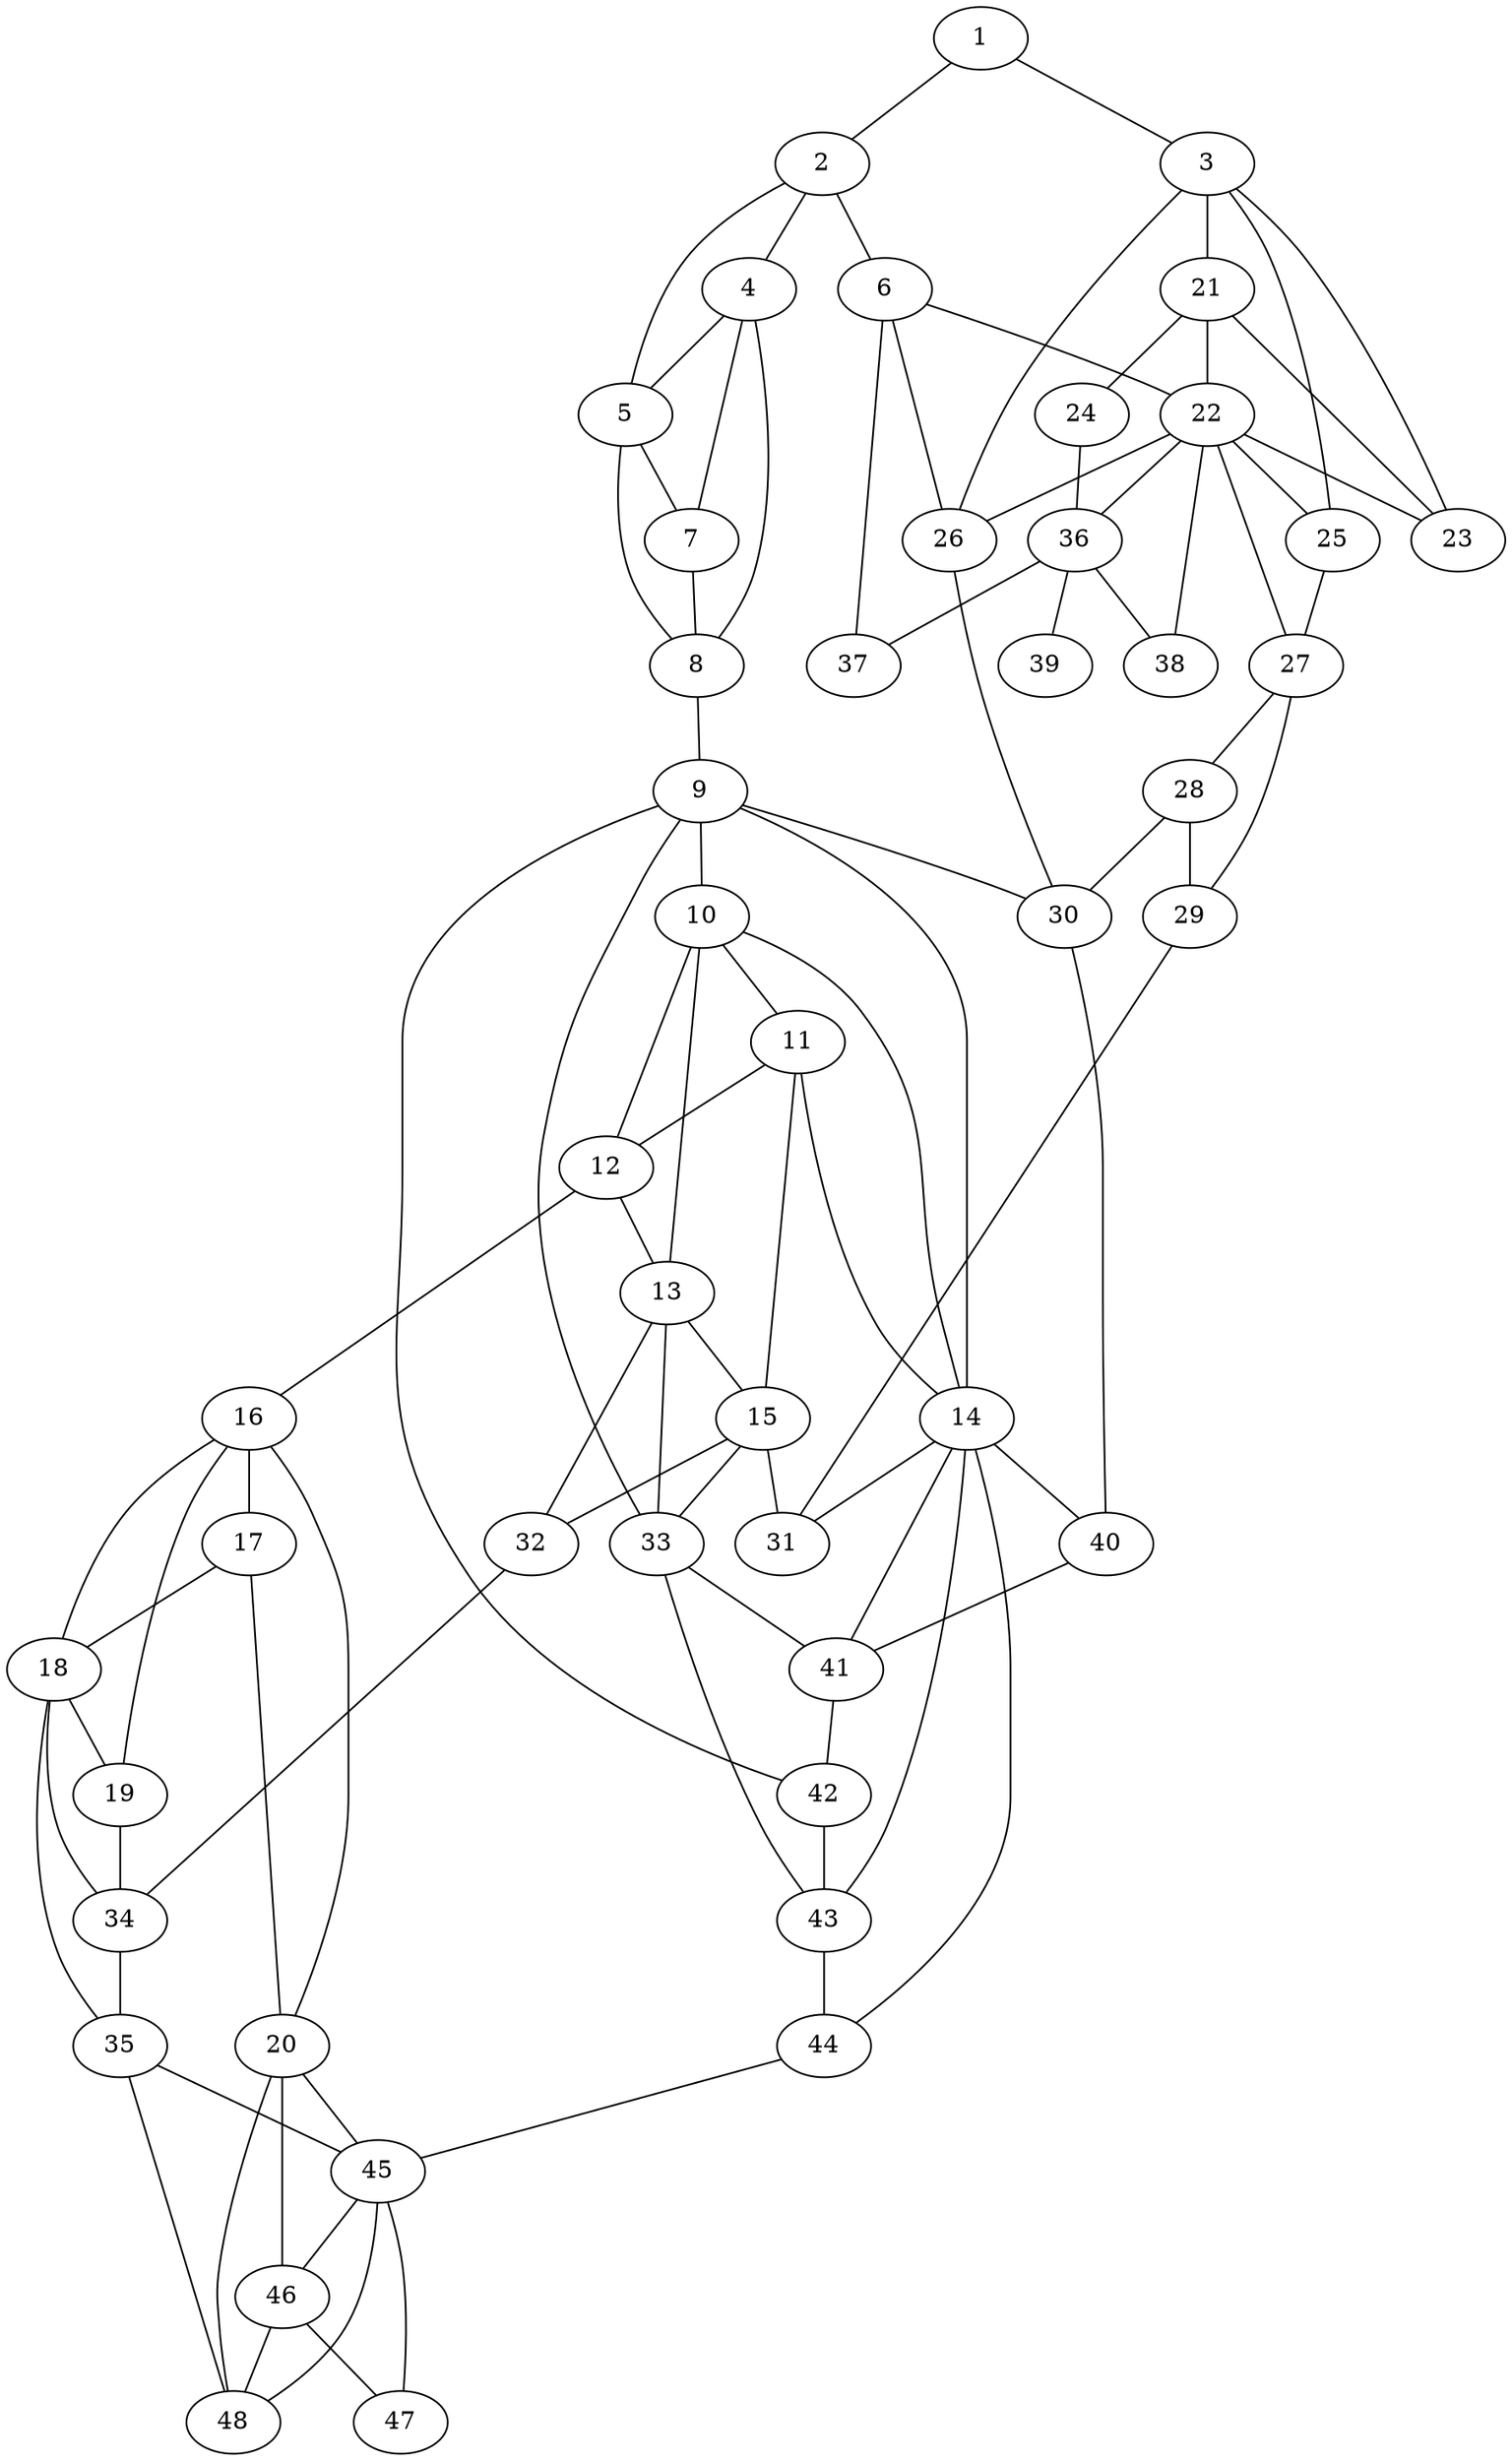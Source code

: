 graph {
1--2;
1--3;
2--4;
2--5;
2--6;
4--5;
4--7;
4--8;
5--7;
5--8;
7--8;
8--9;
10--11;
10--12;
10--13;
9--10;
10--14;
11--12;
11--15;
11--14;
12--16;
12--13;
16--17;
16--18;
16--19;
16--20;
17--18;
17--20;
3--21;
21--22;
21--23;
21--24;
3--25;
3--26;
3--23;
25--27;
22--25;
27--28;
27--29;
22--27;
28--29;
28--30;
29--31;
13--15;
15--32;
15--31;
15--33;
13--32;
13--33;
32--34;
18--34;
19--34;
34--35;
18--19;
18--35;
22--36;
36--37;
24--36;
36--38;
36--39;
22--26;
6--22;
22--23;
22--38;
26--30;
6--26;
9--30;
30--40;
14--41;
33--41;
40--41;
41--42;
43--44;
14--43;
33--43;
42--43;
44--45;
14--44;
45--46;
45--47;
20--45;
35--45;
45--48;
46--47;
20--46;
46--48;
6--37;
9--14;
9--33;
9--42;
14--31;
14--40;
20--48;
35--48;
}
